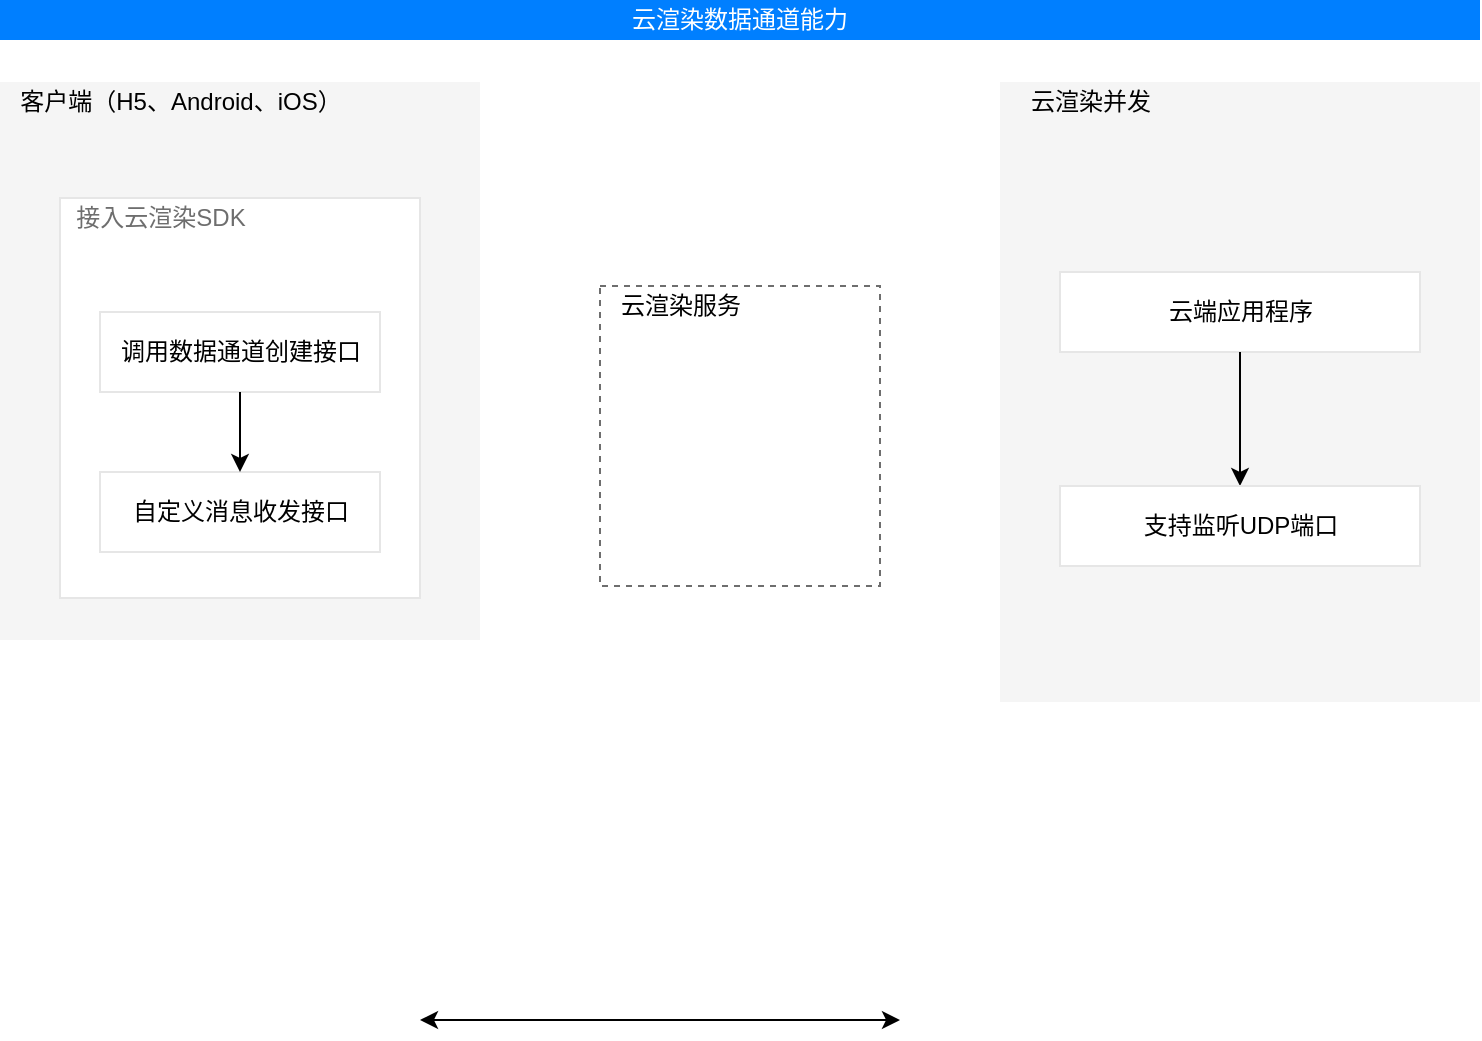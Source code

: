 <mxfile version="15.7.0" type="github">
  <diagram id="Ht1M8jgEwFfnCIfOTk4-" name="Page-1">
    <mxGraphModel dx="-41" dy="1021" grid="1" gridSize="10" guides="1" tooltips="1" connect="1" arrows="1" fold="1" page="1" pageScale="1" pageWidth="827" pageHeight="1169" math="0" shadow="0">
      <root>
        <mxCell id="0" />
        <mxCell id="1" parent="0" />
        <mxCell id="PSS7Aw4BQ8_ifl88ZKad-3" value="" style="rounded=0;whiteSpace=wrap;html=1;fillColor=#f5f5f5;strokeColor=none;fontColor=#333333;" parent="1" vertex="1">
          <mxGeometry x="1180" y="261" width="240" height="279" as="geometry" />
        </mxCell>
        <mxCell id="pZfNbbw1DSJxS0RiCy5V-1" value="" style="rounded=0;whiteSpace=wrap;html=1;strokeColor=#E6E6E6;" parent="1" vertex="1">
          <mxGeometry x="1210" y="319" width="180" height="200" as="geometry" />
        </mxCell>
        <mxCell id="PSS7Aw4BQ8_ifl88ZKad-4" value="" style="rounded=0;whiteSpace=wrap;html=1;fillColor=#f5f5f5;strokeColor=none;fontColor=#333333;" parent="1" vertex="1">
          <mxGeometry x="1680" y="261" width="240" height="310" as="geometry" />
        </mxCell>
        <mxCell id="PSS7Aw4BQ8_ifl88ZKad-5" value="客户端（H5、Android、iOS）" style="text;html=1;resizable=0;autosize=1;align=center;verticalAlign=middle;points=[];fillColor=none;strokeColor=none;rounded=0;" parent="1" vertex="1">
          <mxGeometry x="1180" y="261" width="180" height="20" as="geometry" />
        </mxCell>
        <mxCell id="PSS7Aw4BQ8_ifl88ZKad-6" value="云渲染并发" style="text;html=1;resizable=0;autosize=1;align=center;verticalAlign=middle;points=[];fillColor=none;strokeColor=none;rounded=0;rotation=0;" parent="1" vertex="1">
          <mxGeometry x="1685" y="261" width="80" height="20" as="geometry" />
        </mxCell>
        <mxCell id="pZfNbbw1DSJxS0RiCy5V-7" value="" style="group" parent="1" vertex="1" connectable="0">
          <mxGeometry x="1710" y="356" width="180" height="40" as="geometry" />
        </mxCell>
        <mxCell id="pZfNbbw1DSJxS0RiCy5V-4" value="" style="rounded=0;whiteSpace=wrap;html=1;labelBackgroundColor=none;fontColor=#B3B3B3;strokeColor=#E6E6E6;" parent="pZfNbbw1DSJxS0RiCy5V-7" vertex="1">
          <mxGeometry width="180" height="40" as="geometry" />
        </mxCell>
        <mxCell id="pZfNbbw1DSJxS0RiCy5V-5" value="&lt;font color=&quot;#000000&quot;&gt;云端应用程序&lt;/font&gt;" style="text;html=1;resizable=0;autosize=1;align=center;verticalAlign=middle;points=[];fillColor=none;strokeColor=none;rounded=0;fontColor=#B3B3B3;labelBackgroundColor=none;" parent="pZfNbbw1DSJxS0RiCy5V-7" vertex="1">
          <mxGeometry x="45" y="10" width="90" height="20" as="geometry" />
        </mxCell>
        <mxCell id="pZfNbbw1DSJxS0RiCy5V-11" style="edgeStyle=orthogonalEdgeStyle;rounded=0;orthogonalLoop=1;jettySize=auto;html=1;exitX=0.5;exitY=1;exitDx=0;exitDy=0;entryX=0.5;entryY=0;entryDx=0;entryDy=0;fontColor=#B3B3B3;" parent="1" source="pZfNbbw1DSJxS0RiCy5V-4" target="pZfNbbw1DSJxS0RiCy5V-9" edge="1">
          <mxGeometry relative="1" as="geometry" />
        </mxCell>
        <mxCell id="pZfNbbw1DSJxS0RiCy5V-16" value="" style="group" parent="1" vertex="1" connectable="0">
          <mxGeometry x="1230" y="376" width="140" height="40" as="geometry" />
        </mxCell>
        <mxCell id="pZfNbbw1DSJxS0RiCy5V-17" value="" style="rounded=0;whiteSpace=wrap;html=1;labelBackgroundColor=none;fontColor=#B3B3B3;strokeColor=#E6E6E6;" parent="pZfNbbw1DSJxS0RiCy5V-16" vertex="1">
          <mxGeometry width="140" height="40" as="geometry" />
        </mxCell>
        <mxCell id="pZfNbbw1DSJxS0RiCy5V-18" value="&lt;font color=&quot;#000000&quot;&gt;调用数据通道创建接口&lt;/font&gt;" style="text;html=1;resizable=0;autosize=1;align=center;verticalAlign=middle;points=[];fillColor=none;strokeColor=none;rounded=0;fontColor=#B3B3B3;labelBackgroundColor=none;" parent="pZfNbbw1DSJxS0RiCy5V-16" vertex="1">
          <mxGeometry y="10" width="140" height="20" as="geometry" />
        </mxCell>
        <mxCell id="pZfNbbw1DSJxS0RiCy5V-8" value="" style="group" parent="1" vertex="1" connectable="0">
          <mxGeometry x="1710" y="463" width="180" height="40" as="geometry" />
        </mxCell>
        <mxCell id="pZfNbbw1DSJxS0RiCy5V-9" value="" style="rounded=0;whiteSpace=wrap;html=1;labelBackgroundColor=none;fontColor=#B3B3B3;strokeColor=#E6E6E6;" parent="pZfNbbw1DSJxS0RiCy5V-8" vertex="1">
          <mxGeometry width="180" height="40" as="geometry" />
        </mxCell>
        <mxCell id="pZfNbbw1DSJxS0RiCy5V-10" value="&lt;font color=&quot;#000000&quot;&gt;支持监听UDP端口&lt;/font&gt;" style="text;html=1;resizable=0;autosize=1;align=center;verticalAlign=middle;points=[];fillColor=none;strokeColor=none;rounded=0;fontColor=#B3B3B3;labelBackgroundColor=none;" parent="pZfNbbw1DSJxS0RiCy5V-8" vertex="1">
          <mxGeometry x="35" y="10" width="110" height="20" as="geometry" />
        </mxCell>
        <mxCell id="pZfNbbw1DSJxS0RiCy5V-2" value="&lt;font color=&quot;#6e6e6e&quot;&gt;接入云渲染SDK&lt;/font&gt;" style="text;html=1;resizable=0;autosize=1;align=center;verticalAlign=middle;points=[];fillColor=none;strokeColor=none;rounded=0;fontColor=#B3B3B3;labelBackgroundColor=none;" parent="1" vertex="1">
          <mxGeometry x="1210" y="319" width="100" height="20" as="geometry" />
        </mxCell>
        <mxCell id="pZfNbbw1DSJxS0RiCy5V-21" value="" style="group" parent="1" vertex="1" connectable="0">
          <mxGeometry x="1230" y="456" width="140" height="40" as="geometry" />
        </mxCell>
        <mxCell id="pZfNbbw1DSJxS0RiCy5V-22" value="" style="rounded=0;whiteSpace=wrap;html=1;labelBackgroundColor=none;fontColor=#B3B3B3;strokeColor=#E6E6E6;" parent="pZfNbbw1DSJxS0RiCy5V-21" vertex="1">
          <mxGeometry width="140" height="40" as="geometry" />
        </mxCell>
        <mxCell id="pZfNbbw1DSJxS0RiCy5V-23" value="&lt;font color=&quot;#000000&quot;&gt;自定义消息收发接口&lt;/font&gt;" style="text;html=1;resizable=0;autosize=1;align=center;verticalAlign=middle;points=[];fillColor=none;strokeColor=none;rounded=0;fontColor=#B3B3B3;labelBackgroundColor=none;" parent="pZfNbbw1DSJxS0RiCy5V-21" vertex="1">
          <mxGeometry x="10" y="10" width="120" height="20" as="geometry" />
        </mxCell>
        <mxCell id="pZfNbbw1DSJxS0RiCy5V-27" value="" style="endArrow=classic;startArrow=classic;html=1;rounded=0;fontColor=#B3B3B3;" parent="1" edge="1">
          <mxGeometry width="50" height="50" relative="1" as="geometry">
            <mxPoint x="1390" y="730" as="sourcePoint" />
            <mxPoint x="1630" y="730" as="targetPoint" />
          </mxGeometry>
        </mxCell>
        <mxCell id="pZfNbbw1DSJxS0RiCy5V-32" value="&lt;font color=&quot;#ffffff&quot;&gt;云渲染数据通道能力&lt;/font&gt;" style="rounded=0;whiteSpace=wrap;html=1;labelBackgroundColor=none;fontColor=#B3B3B3;strokeColor=none;fillColor=#007FFF;" parent="1" vertex="1">
          <mxGeometry x="1180" y="220" width="740" height="20" as="geometry" />
        </mxCell>
        <mxCell id="pZfNbbw1DSJxS0RiCy5V-35" style="edgeStyle=orthogonalEdgeStyle;rounded=0;orthogonalLoop=1;jettySize=auto;html=1;exitX=0.5;exitY=1;exitDx=0;exitDy=0;entryX=0.5;entryY=0;entryDx=0;entryDy=0;fontColor=#000000;" parent="1" source="pZfNbbw1DSJxS0RiCy5V-17" target="pZfNbbw1DSJxS0RiCy5V-22" edge="1">
          <mxGeometry relative="1" as="geometry" />
        </mxCell>
        <mxCell id="dGuOgh-hfkQr_oeisopw-2" value="" style="group" vertex="1" connectable="0" parent="1">
          <mxGeometry x="1480" y="363" width="140" height="150" as="geometry" />
        </mxCell>
        <mxCell id="pZfNbbw1DSJxS0RiCy5V-29" value="" style="rounded=0;whiteSpace=wrap;html=1;labelBackgroundColor=none;fontColor=#B3B3B3;strokeColor=#6E6E6E;fillColor=none;dashed=1;fixDash=0;" parent="dGuOgh-hfkQr_oeisopw-2" vertex="1">
          <mxGeometry width="140" height="150" as="geometry" />
        </mxCell>
        <mxCell id="pZfNbbw1DSJxS0RiCy5V-31" value="云渲染服务" style="text;html=1;resizable=0;autosize=1;align=center;verticalAlign=middle;points=[];fillColor=none;strokeColor=none;rounded=0;rotation=0;" parent="dGuOgh-hfkQr_oeisopw-2" vertex="1">
          <mxGeometry width="80" height="20" as="geometry" />
        </mxCell>
      </root>
    </mxGraphModel>
  </diagram>
</mxfile>
